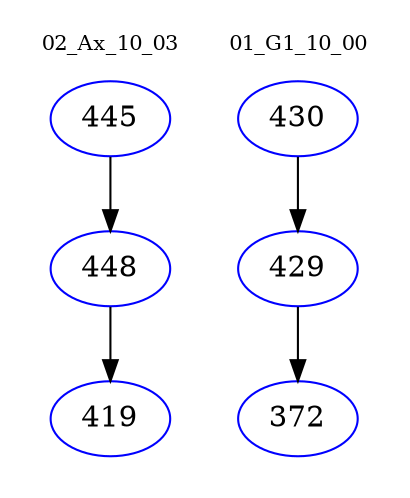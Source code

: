 digraph{
subgraph cluster_0 {
color = white
label = "02_Ax_10_03";
fontsize=10;
T0_445 [label="445", color="blue"]
T0_445 -> T0_448 [color="black"]
T0_448 [label="448", color="blue"]
T0_448 -> T0_419 [color="black"]
T0_419 [label="419", color="blue"]
}
subgraph cluster_1 {
color = white
label = "01_G1_10_00";
fontsize=10;
T1_430 [label="430", color="blue"]
T1_430 -> T1_429 [color="black"]
T1_429 [label="429", color="blue"]
T1_429 -> T1_372 [color="black"]
T1_372 [label="372", color="blue"]
}
}
